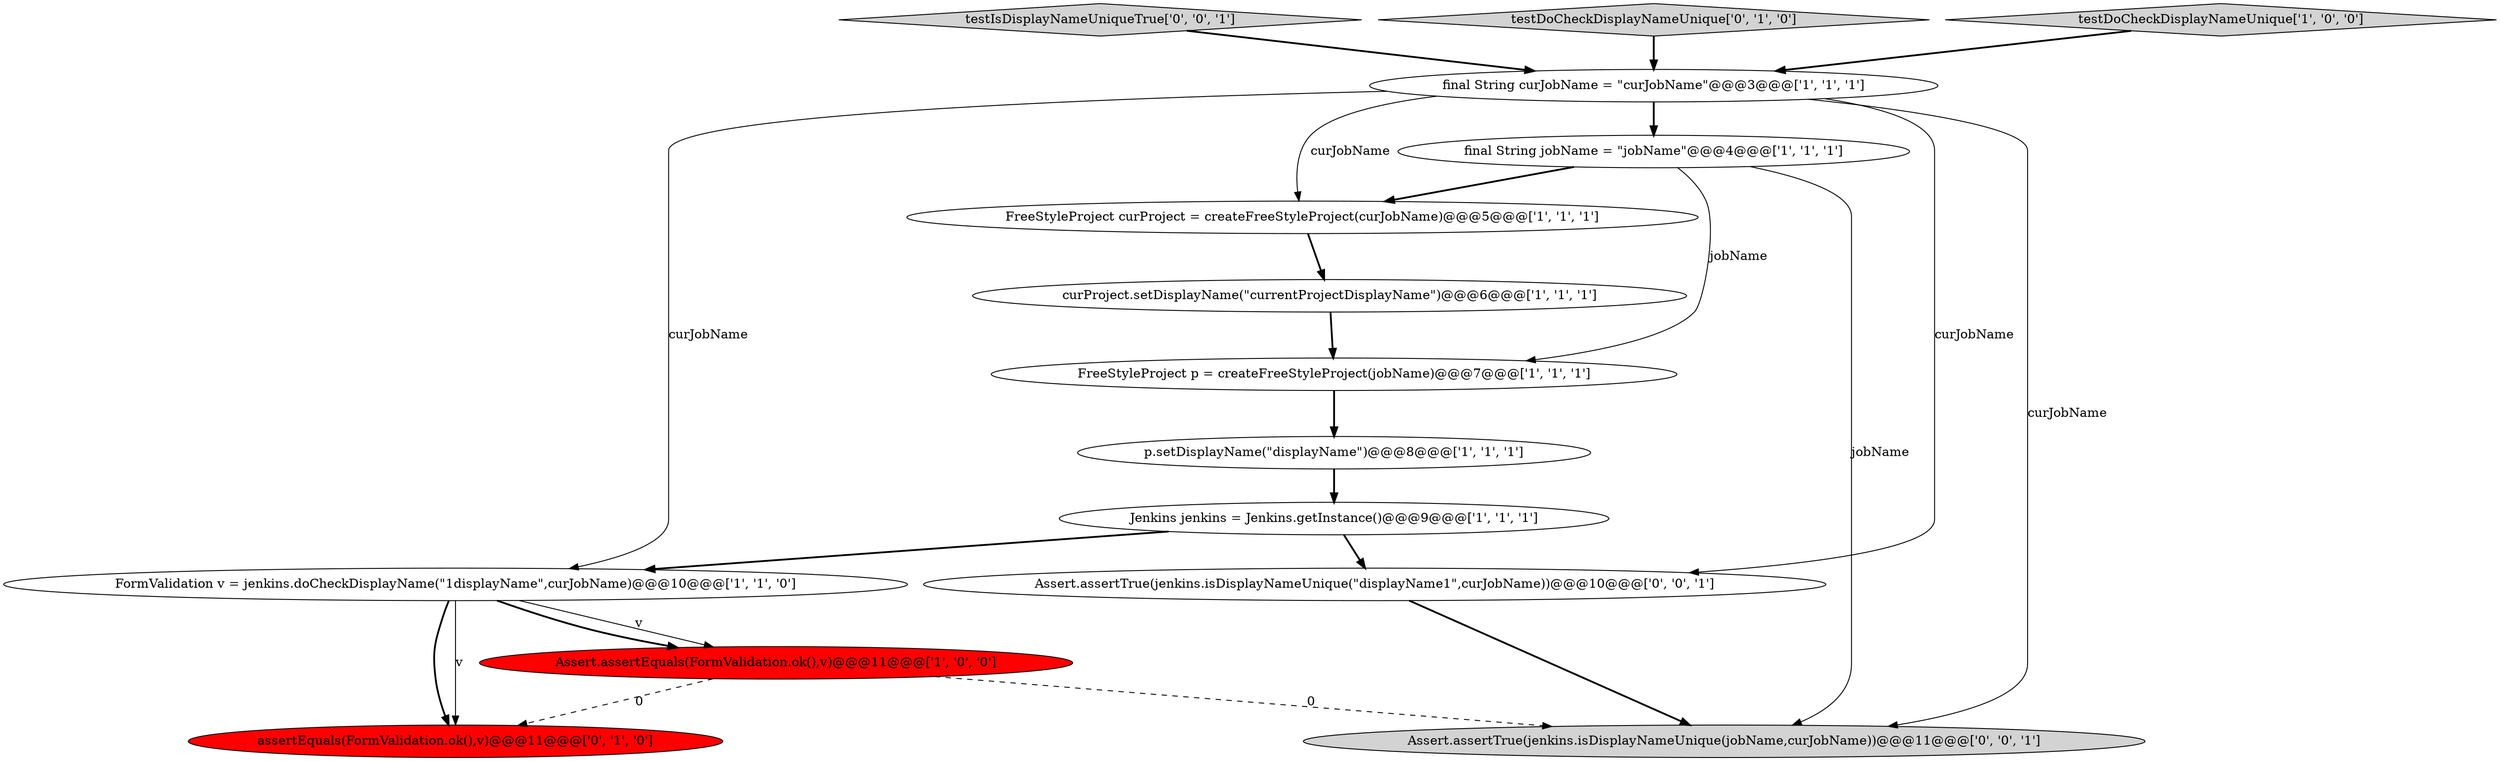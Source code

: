 digraph {
12 [style = filled, label = "testIsDisplayNameUniqueTrue['0', '0', '1']", fillcolor = lightgray, shape = diamond image = "AAA0AAABBB3BBB"];
1 [style = filled, label = "Jenkins jenkins = Jenkins.getInstance()@@@9@@@['1', '1', '1']", fillcolor = white, shape = ellipse image = "AAA0AAABBB1BBB"];
14 [style = filled, label = "Assert.assertTrue(jenkins.isDisplayNameUnique(jobName,curJobName))@@@11@@@['0', '0', '1']", fillcolor = lightgray, shape = ellipse image = "AAA0AAABBB3BBB"];
0 [style = filled, label = "FormValidation v = jenkins.doCheckDisplayName(\"1displayName\",curJobName)@@@10@@@['1', '1', '0']", fillcolor = white, shape = ellipse image = "AAA0AAABBB1BBB"];
8 [style = filled, label = "final String jobName = \"jobName\"@@@4@@@['1', '1', '1']", fillcolor = white, shape = ellipse image = "AAA0AAABBB1BBB"];
5 [style = filled, label = "final String curJobName = \"curJobName\"@@@3@@@['1', '1', '1']", fillcolor = white, shape = ellipse image = "AAA0AAABBB1BBB"];
3 [style = filled, label = "FreeStyleProject curProject = createFreeStyleProject(curJobName)@@@5@@@['1', '1', '1']", fillcolor = white, shape = ellipse image = "AAA0AAABBB1BBB"];
10 [style = filled, label = "assertEquals(FormValidation.ok(),v)@@@11@@@['0', '1', '0']", fillcolor = red, shape = ellipse image = "AAA1AAABBB2BBB"];
11 [style = filled, label = "testDoCheckDisplayNameUnique['0', '1', '0']", fillcolor = lightgray, shape = diamond image = "AAA0AAABBB2BBB"];
7 [style = filled, label = "p.setDisplayName(\"displayName\")@@@8@@@['1', '1', '1']", fillcolor = white, shape = ellipse image = "AAA0AAABBB1BBB"];
13 [style = filled, label = "Assert.assertTrue(jenkins.isDisplayNameUnique(\"displayName1\",curJobName))@@@10@@@['0', '0', '1']", fillcolor = white, shape = ellipse image = "AAA0AAABBB3BBB"];
9 [style = filled, label = "testDoCheckDisplayNameUnique['1', '0', '0']", fillcolor = lightgray, shape = diamond image = "AAA0AAABBB1BBB"];
2 [style = filled, label = "FreeStyleProject p = createFreeStyleProject(jobName)@@@7@@@['1', '1', '1']", fillcolor = white, shape = ellipse image = "AAA0AAABBB1BBB"];
6 [style = filled, label = "curProject.setDisplayName(\"currentProjectDisplayName\")@@@6@@@['1', '1', '1']", fillcolor = white, shape = ellipse image = "AAA0AAABBB1BBB"];
4 [style = filled, label = "Assert.assertEquals(FormValidation.ok(),v)@@@11@@@['1', '0', '0']", fillcolor = red, shape = ellipse image = "AAA1AAABBB1BBB"];
8->2 [style = solid, label="jobName"];
5->8 [style = bold, label=""];
7->1 [style = bold, label=""];
12->5 [style = bold, label=""];
8->3 [style = bold, label=""];
3->6 [style = bold, label=""];
1->0 [style = bold, label=""];
5->0 [style = solid, label="curJobName"];
0->4 [style = solid, label="v"];
1->13 [style = bold, label=""];
5->14 [style = solid, label="curJobName"];
6->2 [style = bold, label=""];
11->5 [style = bold, label=""];
0->10 [style = bold, label=""];
0->4 [style = bold, label=""];
9->5 [style = bold, label=""];
0->10 [style = solid, label="v"];
8->14 [style = solid, label="jobName"];
4->14 [style = dashed, label="0"];
5->3 [style = solid, label="curJobName"];
2->7 [style = bold, label=""];
4->10 [style = dashed, label="0"];
13->14 [style = bold, label=""];
5->13 [style = solid, label="curJobName"];
}
